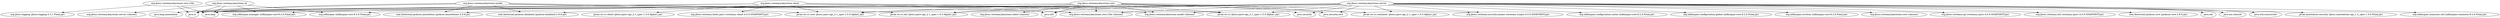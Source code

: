 digraph "classes" {
    // Path: /home/rsearls/j1/Resteasy/security-legacy/keystone/keystone-core/target/classes
   "org.jboss.resteasy.keystone.cli"                  -> "java.io";
   "org.jboss.resteasy.keystone.cli"                  -> "java.lang";
   "org.jboss.resteasy.keystone.cli"                  -> "org.infinispan (infinispan-core-8.2.6.Final.jar)";
   "org.jboss.resteasy.keystone.cli"                  -> "org.infinispan.manager (infinispan-core-8.2.6.Final.jar)";
   "org.jboss.resteasy.keystone.cli"                  -> "org.jboss.resteasy.keystone.server (classes)";
   "org.jboss.resteasy.keystone.client"               -> "java.io";
   "org.jboss.resteasy.keystone.client"               -> "java.lang";
   "org.jboss.resteasy.keystone.client"               -> "javax.ws.rs (jboss-jaxrs-api_2.1_spec-1.0.0.Alpha1.jar)";
   "org.jboss.resteasy.keystone.client"               -> "javax.ws.rs.client (jboss-jaxrs-api_2.1_spec-1.0.0.Alpha1.jar)";
   "org.jboss.resteasy.keystone.client"               -> "javax.ws.rs.core (jboss-jaxrs-api_2.1_spec-1.0.0.Alpha1.jar)";
   "org.jboss.resteasy.keystone.client"               -> "org.jboss.resteasy.client.jaxrs (resteasy-client-4.0.0-SNAPSHOT.jar)";
   "org.jboss.resteasy.keystone.client"               -> "org.jboss.resteasy.keystone.core.i18n (classes)";
   "org.jboss.resteasy.keystone.client"               -> "org.jboss.resteasy.keystone.model (classes)";
   "org.jboss.resteasy.keystone.core"                 -> "java.io";
   "org.jboss.resteasy.keystone.core"                 -> "java.lang";
   "org.jboss.resteasy.keystone.core"                 -> "java.security";
   "org.jboss.resteasy.keystone.core"                 -> "java.security.cert";
   "org.jboss.resteasy.keystone.core"                 -> "java.util";
   "org.jboss.resteasy.keystone.core"                 -> "javax.ws.rs (jboss-jaxrs-api_2.1_spec-1.0.0.Alpha1.jar)";
   "org.jboss.resteasy.keystone.core"                 -> "javax.ws.rs.container (jboss-jaxrs-api_2.1_spec-1.0.0.Alpha1.jar)";
   "org.jboss.resteasy.keystone.core"                 -> "javax.ws.rs.core (jboss-jaxrs-api_2.1_spec-1.0.0.Alpha1.jar)";
   "org.jboss.resteasy.keystone.core"                 -> "javax.ws.rs.ext (jboss-jaxrs-api_2.1_spec-1.0.0.Alpha1.jar)";
   "org.jboss.resteasy.keystone.core"                 -> "org.jboss.resteasy.keystone.client (classes)";
   "org.jboss.resteasy.keystone.core"                 -> "org.jboss.resteasy.keystone.core.i18n (classes)";
   "org.jboss.resteasy.keystone.core"                 -> "org.jboss.resteasy.keystone.model (classes)";
   "org.jboss.resteasy.keystone.core"                 -> "org.jboss.resteasy.security.smime (resteasy-crypto-4.0.0-SNAPSHOT.jar)";
   "org.jboss.resteasy.keystone.core.i18n"            -> "java.io";
   "org.jboss.resteasy.keystone.core.i18n"            -> "java.lang";
   "org.jboss.resteasy.keystone.core.i18n"            -> "org.jboss.logging (jboss-logging-3.3.1.Final.jar)";
   "org.jboss.resteasy.keystone.model"                -> "com.fasterxml.jackson.annotation (jackson-annotations-2.8.9.jar)";
   "org.jboss.resteasy.keystone.model"                -> "com.fasterxml.jackson.databind (jackson-databind-2.8.9.jar)";
   "org.jboss.resteasy.keystone.model"                -> "java.io";
   "org.jboss.resteasy.keystone.model"                -> "java.lang";
   "org.jboss.resteasy.keystone.model"                -> "java.lang.annotation";
   "org.jboss.resteasy.keystone.model"                -> "java.util";
   "org.jboss.resteasy.keystone.model"                -> "javax.ws.rs.core (jboss-jaxrs-api_2.1_spec-1.0.0.Alpha1.jar)";
   "org.jboss.resteasy.keystone.model"                -> "javax.ws.rs.ext (jboss-jaxrs-api_2.1_spec-1.0.0.Alpha1.jar)";
   "org.jboss.resteasy.keystone.server"               -> "com.fasterxml.jackson.annotation (jackson-annotations-2.8.9.jar)";
   "org.jboss.resteasy.keystone.server"               -> "com.fasterxml.jackson.core (jackson-core-2.8.9.jar)";
   "org.jboss.resteasy.keystone.server"               -> "com.fasterxml.jackson.databind (jackson-databind-2.8.9.jar)";
   "org.jboss.resteasy.keystone.server"               -> "java.io";
   "org.jboss.resteasy.keystone.server"               -> "java.lang";
   "org.jboss.resteasy.keystone.server"               -> "java.net";
   "org.jboss.resteasy.keystone.server"               -> "java.nio.charset";
   "org.jboss.resteasy.keystone.server"               -> "java.security";
   "org.jboss.resteasy.keystone.server"               -> "java.security.cert";
   "org.jboss.resteasy.keystone.server"               -> "java.util";
   "org.jboss.resteasy.keystone.server"               -> "java.util.concurrent";
   "org.jboss.resteasy.keystone.server"               -> "javax.annotation.security (jboss-annotations-api_1.2_spec-1.0.0.Final.jar)";
   "org.jboss.resteasy.keystone.server"               -> "javax.ws.rs (jboss-jaxrs-api_2.1_spec-1.0.0.Alpha1.jar)";
   "org.jboss.resteasy.keystone.server"               -> "javax.ws.rs.container (jboss-jaxrs-api_2.1_spec-1.0.0.Alpha1.jar)";
   "org.jboss.resteasy.keystone.server"               -> "javax.ws.rs.core (jboss-jaxrs-api_2.1_spec-1.0.0.Alpha1.jar)";
   "org.jboss.resteasy.keystone.server"               -> "javax.ws.rs.ext (jboss-jaxrs-api_2.1_spec-1.0.0.Alpha1.jar)";
   "org.jboss.resteasy.keystone.server"               -> "org.infinispan (infinispan-core-8.2.6.Final.jar)";
   "org.jboss.resteasy.keystone.server"               -> "org.infinispan.commons.util (infinispan-commons-8.2.6.Final.jar)";
   "org.jboss.resteasy.keystone.server"               -> "org.infinispan.configuration.cache (infinispan-core-8.2.6.Final.jar)";
   "org.jboss.resteasy.keystone.server"               -> "org.infinispan.configuration.global (infinispan-core-8.2.6.Final.jar)";
   "org.jboss.resteasy.keystone.server"               -> "org.infinispan.eviction (infinispan-core-8.2.6.Final.jar)";
   "org.jboss.resteasy.keystone.server"               -> "org.infinispan.manager (infinispan-core-8.2.6.Final.jar)";
   "org.jboss.resteasy.keystone.server"               -> "org.jboss.resteasy.keystone.core (classes)";
   "org.jboss.resteasy.keystone.server"               -> "org.jboss.resteasy.keystone.core.i18n (classes)";
   "org.jboss.resteasy.keystone.server"               -> "org.jboss.resteasy.keystone.model (classes)";
   "org.jboss.resteasy.keystone.server"               -> "org.jboss.resteasy.security.smime (resteasy-crypto-4.0.0-SNAPSHOT.jar)";
   "org.jboss.resteasy.keystone.server"               -> "org.jboss.resteasy.spi (resteasy-jaxrs-4.0.0-SNAPSHOT.jar)";
   "org.jboss.resteasy.keystone.server"               -> "org.jboss.resteasy.util (resteasy-jaxrs-4.0.0-SNAPSHOT.jar)";
}
